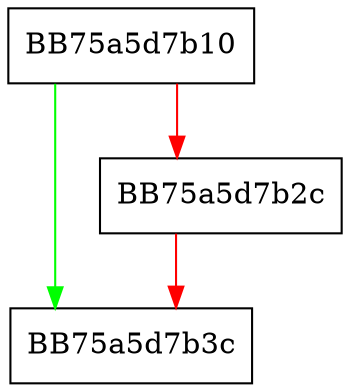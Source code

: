 digraph loadCache {
  node [shape="box"];
  graph [splines=ortho];
  BB75a5d7b10 -> BB75a5d7b3c [color="green"];
  BB75a5d7b10 -> BB75a5d7b2c [color="red"];
  BB75a5d7b2c -> BB75a5d7b3c [color="red"];
}